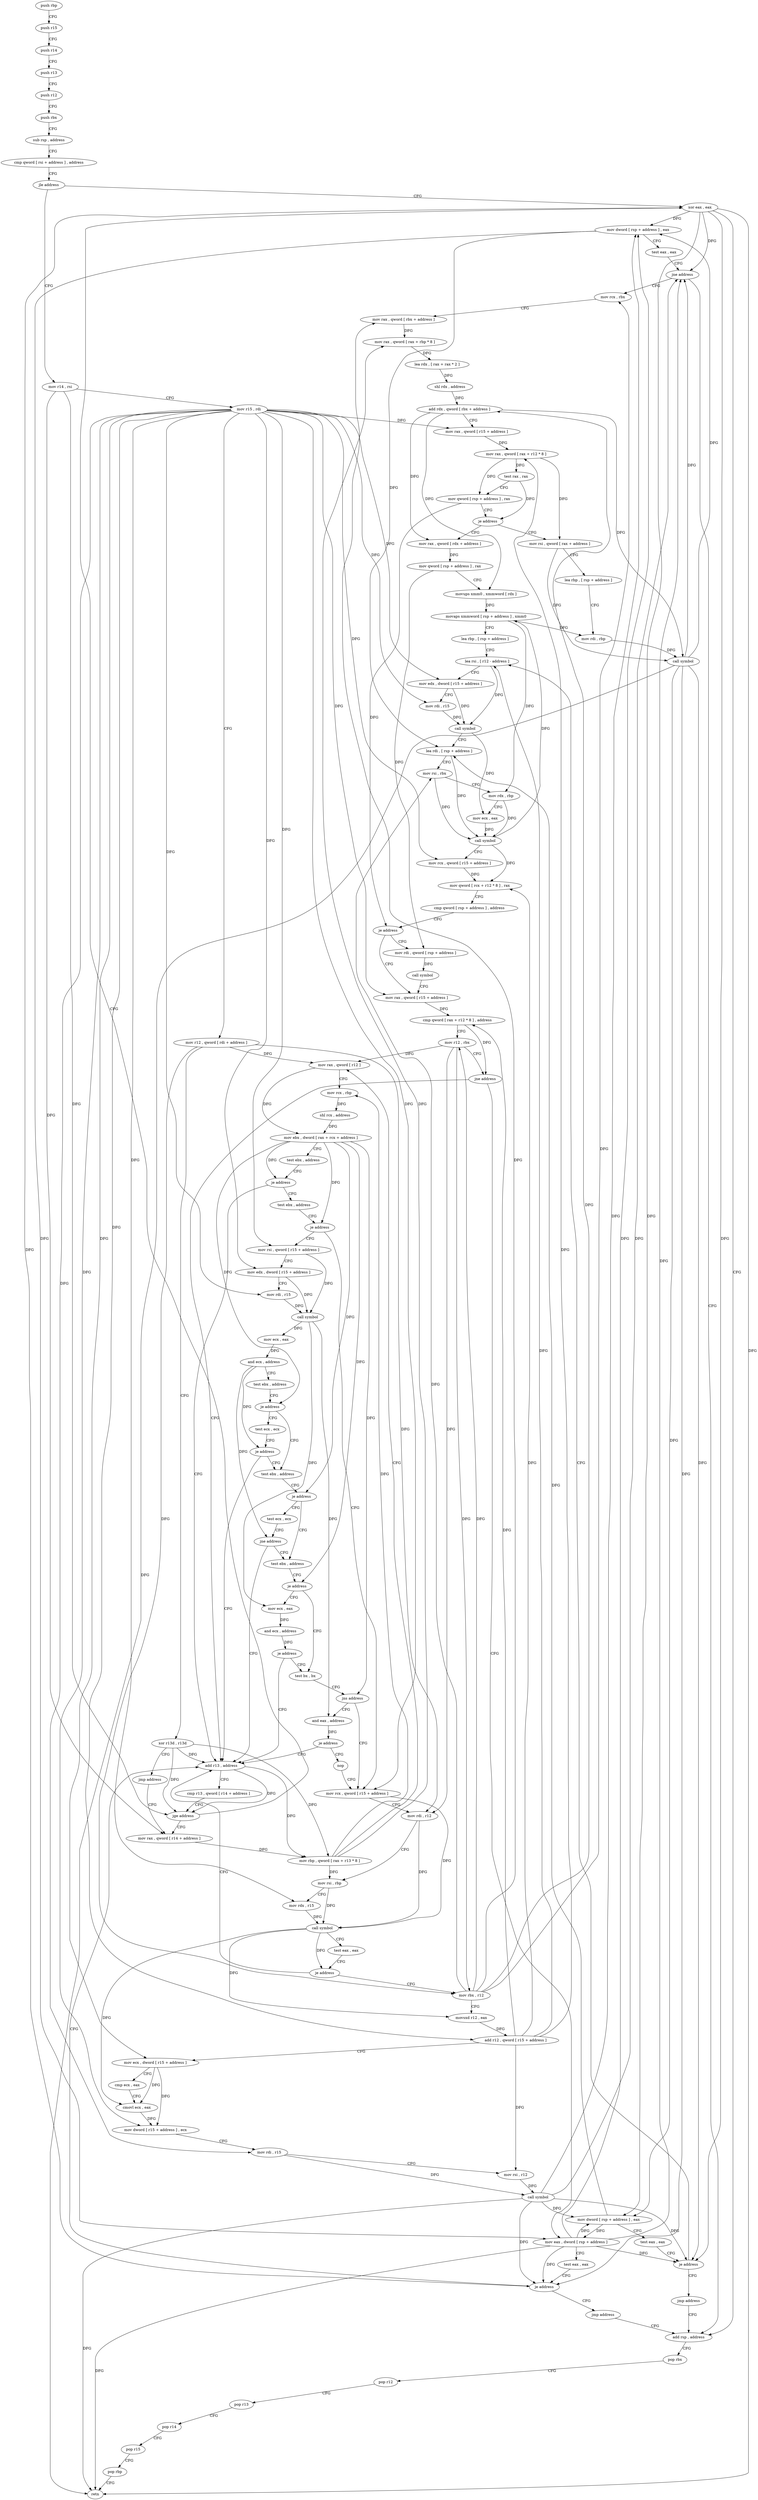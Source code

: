 digraph "func" {
"4256240" [label = "push rbp" ]
"4256241" [label = "push r15" ]
"4256243" [label = "push r14" ]
"4256245" [label = "push r13" ]
"4256247" [label = "push r12" ]
"4256249" [label = "push rbx" ]
"4256250" [label = "sub rsp , address" ]
"4256254" [label = "cmp qword [ rsi + address ] , address" ]
"4256259" [label = "jle address" ]
"4256689" [label = "xor eax , eax" ]
"4256265" [label = "mov r14 , rsi" ]
"4256691" [label = "add rsp , address" ]
"4256268" [label = "mov r15 , rdi" ]
"4256271" [label = "mov r12 , qword [ rdi + address ]" ]
"4256278" [label = "xor r13d , r13d" ]
"4256281" [label = "jmp address" ]
"4256302" [label = "mov rax , qword [ r14 + address ]" ]
"4256306" [label = "mov rbp , qword [ rax + r13 * 8 ]" ]
"4256310" [label = "mov rax , qword [ r12 ]" ]
"4256314" [label = "mov rcx , rbp" ]
"4256317" [label = "shl rcx , address" ]
"4256321" [label = "mov ebx , dword [ rax + rcx + address ]" ]
"4256325" [label = "test ebx , address" ]
"4256331" [label = "je address" ]
"4256288" [label = "add r13 , address" ]
"4256333" [label = "test ebx , address" ]
"4256292" [label = "cmp r13 , qword [ r14 + address ]" ]
"4256296" [label = "jge address" ]
"4256339" [label = "je address" ]
"4256416" [label = "mov rcx , qword [ r15 + address ]" ]
"4256341" [label = "mov rsi , qword [ r15 + address ]" ]
"4256420" [label = "mov rdi , r12" ]
"4256423" [label = "mov rsi , rbp" ]
"4256426" [label = "mov rdx , r15" ]
"4256429" [label = "call symbol" ]
"4256434" [label = "test eax , eax" ]
"4256436" [label = "je address" ]
"4256442" [label = "mov rbx , r12" ]
"4256345" [label = "mov edx , dword [ r15 + address ]" ]
"4256352" [label = "mov rdi , r15" ]
"4256355" [label = "call symbol" ]
"4256360" [label = "mov ecx , eax" ]
"4256362" [label = "and ecx , address" ]
"4256365" [label = "test ebx , address" ]
"4256371" [label = "je address" ]
"4256377" [label = "test ebx , address" ]
"4256373" [label = "test ecx , ecx" ]
"4256445" [label = "movsxd r12 , eax" ]
"4256448" [label = "add r12 , qword [ r15 + address ]" ]
"4256452" [label = "mov ecx , dword [ r15 + address ]" ]
"4256459" [label = "cmp ecx , eax" ]
"4256461" [label = "cmovl ecx , eax" ]
"4256464" [label = "mov dword [ r15 + address ] , ecx" ]
"4256471" [label = "mov rdi , r15" ]
"4256474" [label = "mov rsi , r12" ]
"4256477" [label = "call symbol" ]
"4256482" [label = "mov dword [ rsp + address ] , eax" ]
"4256486" [label = "test eax , eax" ]
"4256488" [label = "jne address" ]
"4256494" [label = "mov rcx , rbx" ]
"4256383" [label = "je address" ]
"4256389" [label = "test ebx , address" ]
"4256385" [label = "test ecx , ecx" ]
"4256375" [label = "je address" ]
"4256695" [label = "pop rbx" ]
"4256696" [label = "pop r12" ]
"4256698" [label = "pop r13" ]
"4256700" [label = "pop r14" ]
"4256702" [label = "pop r15" ]
"4256704" [label = "pop rbp" ]
"4256705" [label = "retn" ]
"4256497" [label = "mov rax , qword [ rbx + address ]" ]
"4256501" [label = "mov rax , qword [ rax + rbp * 8 ]" ]
"4256505" [label = "lea rdx , [ rax + rax * 2 ]" ]
"4256509" [label = "shl rdx , address" ]
"4256513" [label = "add rdx , qword [ rbx + address ]" ]
"4256517" [label = "mov rax , qword [ r15 + address ]" ]
"4256524" [label = "mov rax , qword [ rax + r12 * 8 ]" ]
"4256528" [label = "test rax , rax" ]
"4256531" [label = "mov qword [ rsp + address ] , rax" ]
"4256536" [label = "je address" ]
"4256565" [label = "mov rax , qword [ rdx + address ]" ]
"4256538" [label = "mov rsi , qword [ rax + address ]" ]
"4256395" [label = "je address" ]
"4256404" [label = "test bx , bx" ]
"4256397" [label = "mov ecx , eax" ]
"4256387" [label = "jne address" ]
"4256569" [label = "mov qword [ rsp + address ] , rax" ]
"4256574" [label = "movups xmm0 , xmmword [ rdx ]" ]
"4256577" [label = "movaps xmmword [ rsp + address ] , xmm0" ]
"4256582" [label = "lea rbp , [ rsp + address ]" ]
"4256587" [label = "lea rsi , [ r12 - address ]" ]
"4256542" [label = "lea rbp , [ rsp + address ]" ]
"4256547" [label = "mov rdi , rbp" ]
"4256550" [label = "call symbol" ]
"4256555" [label = "mov dword [ rsp + address ] , eax" ]
"4256559" [label = "test eax , eax" ]
"4256561" [label = "je address" ]
"4256563" [label = "jmp address" ]
"4256407" [label = "jns address" ]
"4256409" [label = "and eax , address" ]
"4256399" [label = "and ecx , address" ]
"4256402" [label = "je address" ]
"4256654" [label = "mov rax , qword [ r15 + address ]" ]
"4256661" [label = "cmp qword [ rax + r12 * 8 ] , address" ]
"4256666" [label = "mov r12 , rbx" ]
"4256669" [label = "jne address" ]
"4256675" [label = "mov eax , dword [ rsp + address ]" ]
"4256644" [label = "mov rdi , qword [ rsp + address ]" ]
"4256649" [label = "call symbol" ]
"4256592" [label = "mov edx , dword [ r15 + address ]" ]
"4256599" [label = "mov rdi , r15" ]
"4256602" [label = "call symbol" ]
"4256607" [label = "lea rdi , [ rsp + address ]" ]
"4256612" [label = "mov rsi , rbx" ]
"4256615" [label = "mov rdx , rbp" ]
"4256618" [label = "mov ecx , eax" ]
"4256620" [label = "call symbol" ]
"4256625" [label = "mov rcx , qword [ r15 + address ]" ]
"4256632" [label = "mov qword [ rcx + r12 * 8 ] , rax" ]
"4256636" [label = "cmp qword [ rsp + address ] , address" ]
"4256642" [label = "je address" ]
"4256412" [label = "je address" ]
"4256414" [label = "nop" ]
"4256679" [label = "test eax , eax" ]
"4256681" [label = "je address" ]
"4256687" [label = "jmp address" ]
"4256240" -> "4256241" [ label = "CFG" ]
"4256241" -> "4256243" [ label = "CFG" ]
"4256243" -> "4256245" [ label = "CFG" ]
"4256245" -> "4256247" [ label = "CFG" ]
"4256247" -> "4256249" [ label = "CFG" ]
"4256249" -> "4256250" [ label = "CFG" ]
"4256250" -> "4256254" [ label = "CFG" ]
"4256254" -> "4256259" [ label = "CFG" ]
"4256259" -> "4256689" [ label = "CFG" ]
"4256259" -> "4256265" [ label = "CFG" ]
"4256689" -> "4256691" [ label = "CFG" ]
"4256689" -> "4256705" [ label = "DFG" ]
"4256689" -> "4256482" [ label = "DFG" ]
"4256689" -> "4256488" [ label = "DFG" ]
"4256689" -> "4256555" [ label = "DFG" ]
"4256689" -> "4256561" [ label = "DFG" ]
"4256689" -> "4256681" [ label = "DFG" ]
"4256265" -> "4256268" [ label = "CFG" ]
"4256265" -> "4256302" [ label = "DFG" ]
"4256265" -> "4256296" [ label = "DFG" ]
"4256691" -> "4256695" [ label = "CFG" ]
"4256268" -> "4256271" [ label = "CFG" ]
"4256268" -> "4256416" [ label = "DFG" ]
"4256268" -> "4256426" [ label = "DFG" ]
"4256268" -> "4256341" [ label = "DFG" ]
"4256268" -> "4256345" [ label = "DFG" ]
"4256268" -> "4256352" [ label = "DFG" ]
"4256268" -> "4256448" [ label = "DFG" ]
"4256268" -> "4256452" [ label = "DFG" ]
"4256268" -> "4256464" [ label = "DFG" ]
"4256268" -> "4256471" [ label = "DFG" ]
"4256268" -> "4256517" [ label = "DFG" ]
"4256268" -> "4256592" [ label = "DFG" ]
"4256268" -> "4256599" [ label = "DFG" ]
"4256268" -> "4256625" [ label = "DFG" ]
"4256268" -> "4256654" [ label = "DFG" ]
"4256271" -> "4256278" [ label = "CFG" ]
"4256271" -> "4256310" [ label = "DFG" ]
"4256271" -> "4256420" [ label = "DFG" ]
"4256271" -> "4256442" [ label = "DFG" ]
"4256278" -> "4256281" [ label = "CFG" ]
"4256278" -> "4256306" [ label = "DFG" ]
"4256278" -> "4256288" [ label = "DFG" ]
"4256278" -> "4256296" [ label = "DFG" ]
"4256281" -> "4256302" [ label = "CFG" ]
"4256302" -> "4256306" [ label = "DFG" ]
"4256306" -> "4256310" [ label = "CFG" ]
"4256306" -> "4256314" [ label = "DFG" ]
"4256306" -> "4256423" [ label = "DFG" ]
"4256306" -> "4256501" [ label = "DFG" ]
"4256310" -> "4256314" [ label = "CFG" ]
"4256310" -> "4256321" [ label = "DFG" ]
"4256314" -> "4256317" [ label = "DFG" ]
"4256317" -> "4256321" [ label = "DFG" ]
"4256321" -> "4256325" [ label = "CFG" ]
"4256321" -> "4256331" [ label = "DFG" ]
"4256321" -> "4256339" [ label = "DFG" ]
"4256321" -> "4256371" [ label = "DFG" ]
"4256321" -> "4256383" [ label = "DFG" ]
"4256321" -> "4256395" [ label = "DFG" ]
"4256321" -> "4256407" [ label = "DFG" ]
"4256325" -> "4256331" [ label = "CFG" ]
"4256331" -> "4256288" [ label = "CFG" ]
"4256331" -> "4256333" [ label = "CFG" ]
"4256288" -> "4256292" [ label = "CFG" ]
"4256288" -> "4256306" [ label = "DFG" ]
"4256288" -> "4256296" [ label = "DFG" ]
"4256333" -> "4256339" [ label = "CFG" ]
"4256292" -> "4256296" [ label = "CFG" ]
"4256296" -> "4256689" [ label = "CFG" ]
"4256296" -> "4256302" [ label = "CFG" ]
"4256339" -> "4256416" [ label = "CFG" ]
"4256339" -> "4256341" [ label = "CFG" ]
"4256416" -> "4256420" [ label = "CFG" ]
"4256416" -> "4256429" [ label = "DFG" ]
"4256341" -> "4256345" [ label = "CFG" ]
"4256341" -> "4256355" [ label = "DFG" ]
"4256420" -> "4256423" [ label = "CFG" ]
"4256420" -> "4256429" [ label = "DFG" ]
"4256423" -> "4256426" [ label = "CFG" ]
"4256423" -> "4256429" [ label = "DFG" ]
"4256426" -> "4256429" [ label = "DFG" ]
"4256429" -> "4256434" [ label = "CFG" ]
"4256429" -> "4256436" [ label = "DFG" ]
"4256429" -> "4256445" [ label = "DFG" ]
"4256429" -> "4256461" [ label = "DFG" ]
"4256434" -> "4256436" [ label = "CFG" ]
"4256436" -> "4256288" [ label = "CFG" ]
"4256436" -> "4256442" [ label = "CFG" ]
"4256442" -> "4256445" [ label = "CFG" ]
"4256442" -> "4256494" [ label = "DFG" ]
"4256442" -> "4256497" [ label = "DFG" ]
"4256442" -> "4256513" [ label = "DFG" ]
"4256442" -> "4256612" [ label = "DFG" ]
"4256442" -> "4256666" [ label = "DFG" ]
"4256345" -> "4256352" [ label = "CFG" ]
"4256345" -> "4256355" [ label = "DFG" ]
"4256352" -> "4256355" [ label = "DFG" ]
"4256355" -> "4256360" [ label = "DFG" ]
"4256355" -> "4256397" [ label = "DFG" ]
"4256355" -> "4256409" [ label = "DFG" ]
"4256360" -> "4256362" [ label = "DFG" ]
"4256362" -> "4256365" [ label = "CFG" ]
"4256362" -> "4256375" [ label = "DFG" ]
"4256362" -> "4256387" [ label = "DFG" ]
"4256365" -> "4256371" [ label = "CFG" ]
"4256371" -> "4256377" [ label = "CFG" ]
"4256371" -> "4256373" [ label = "CFG" ]
"4256377" -> "4256383" [ label = "CFG" ]
"4256373" -> "4256375" [ label = "CFG" ]
"4256445" -> "4256448" [ label = "DFG" ]
"4256448" -> "4256452" [ label = "CFG" ]
"4256448" -> "4256474" [ label = "DFG" ]
"4256448" -> "4256524" [ label = "DFG" ]
"4256448" -> "4256587" [ label = "DFG" ]
"4256448" -> "4256632" [ label = "DFG" ]
"4256448" -> "4256661" [ label = "DFG" ]
"4256452" -> "4256459" [ label = "CFG" ]
"4256452" -> "4256461" [ label = "DFG" ]
"4256452" -> "4256464" [ label = "DFG" ]
"4256459" -> "4256461" [ label = "CFG" ]
"4256461" -> "4256464" [ label = "DFG" ]
"4256464" -> "4256471" [ label = "CFG" ]
"4256471" -> "4256474" [ label = "CFG" ]
"4256471" -> "4256477" [ label = "DFG" ]
"4256474" -> "4256477" [ label = "DFG" ]
"4256477" -> "4256482" [ label = "DFG" ]
"4256477" -> "4256705" [ label = "DFG" ]
"4256477" -> "4256488" [ label = "DFG" ]
"4256477" -> "4256555" [ label = "DFG" ]
"4256477" -> "4256561" [ label = "DFG" ]
"4256477" -> "4256681" [ label = "DFG" ]
"4256482" -> "4256486" [ label = "CFG" ]
"4256482" -> "4256675" [ label = "DFG" ]
"4256482" -> "4256607" [ label = "DFG" ]
"4256486" -> "4256488" [ label = "CFG" ]
"4256488" -> "4256691" [ label = "CFG" ]
"4256488" -> "4256494" [ label = "CFG" ]
"4256494" -> "4256497" [ label = "CFG" ]
"4256383" -> "4256389" [ label = "CFG" ]
"4256383" -> "4256385" [ label = "CFG" ]
"4256389" -> "4256395" [ label = "CFG" ]
"4256385" -> "4256387" [ label = "CFG" ]
"4256375" -> "4256288" [ label = "CFG" ]
"4256375" -> "4256377" [ label = "CFG" ]
"4256695" -> "4256696" [ label = "CFG" ]
"4256696" -> "4256698" [ label = "CFG" ]
"4256698" -> "4256700" [ label = "CFG" ]
"4256700" -> "4256702" [ label = "CFG" ]
"4256702" -> "4256704" [ label = "CFG" ]
"4256704" -> "4256705" [ label = "CFG" ]
"4256497" -> "4256501" [ label = "DFG" ]
"4256501" -> "4256505" [ label = "DFG" ]
"4256505" -> "4256509" [ label = "DFG" ]
"4256509" -> "4256513" [ label = "DFG" ]
"4256513" -> "4256517" [ label = "CFG" ]
"4256513" -> "4256565" [ label = "DFG" ]
"4256513" -> "4256574" [ label = "DFG" ]
"4256513" -> "4256550" [ label = "DFG" ]
"4256517" -> "4256524" [ label = "DFG" ]
"4256524" -> "4256528" [ label = "DFG" ]
"4256524" -> "4256531" [ label = "DFG" ]
"4256524" -> "4256538" [ label = "DFG" ]
"4256528" -> "4256531" [ label = "CFG" ]
"4256528" -> "4256536" [ label = "DFG" ]
"4256531" -> "4256536" [ label = "CFG" ]
"4256531" -> "4256642" [ label = "DFG" ]
"4256536" -> "4256565" [ label = "CFG" ]
"4256536" -> "4256538" [ label = "CFG" ]
"4256565" -> "4256569" [ label = "DFG" ]
"4256538" -> "4256542" [ label = "CFG" ]
"4256538" -> "4256550" [ label = "DFG" ]
"4256395" -> "4256404" [ label = "CFG" ]
"4256395" -> "4256397" [ label = "CFG" ]
"4256404" -> "4256407" [ label = "CFG" ]
"4256397" -> "4256399" [ label = "DFG" ]
"4256387" -> "4256288" [ label = "CFG" ]
"4256387" -> "4256389" [ label = "CFG" ]
"4256569" -> "4256574" [ label = "CFG" ]
"4256569" -> "4256644" [ label = "DFG" ]
"4256574" -> "4256577" [ label = "DFG" ]
"4256577" -> "4256582" [ label = "CFG" ]
"4256577" -> "4256547" [ label = "DFG" ]
"4256577" -> "4256615" [ label = "DFG" ]
"4256582" -> "4256587" [ label = "CFG" ]
"4256587" -> "4256592" [ label = "CFG" ]
"4256587" -> "4256602" [ label = "DFG" ]
"4256542" -> "4256547" [ label = "CFG" ]
"4256547" -> "4256550" [ label = "DFG" ]
"4256550" -> "4256555" [ label = "DFG" ]
"4256550" -> "4256482" [ label = "DFG" ]
"4256550" -> "4256488" [ label = "DFG" ]
"4256550" -> "4256705" [ label = "DFG" ]
"4256550" -> "4256561" [ label = "DFG" ]
"4256550" -> "4256681" [ label = "DFG" ]
"4256555" -> "4256559" [ label = "CFG" ]
"4256555" -> "4256675" [ label = "DFG" ]
"4256555" -> "4256607" [ label = "DFG" ]
"4256559" -> "4256561" [ label = "CFG" ]
"4256561" -> "4256587" [ label = "CFG" ]
"4256561" -> "4256563" [ label = "CFG" ]
"4256563" -> "4256691" [ label = "CFG" ]
"4256407" -> "4256416" [ label = "CFG" ]
"4256407" -> "4256409" [ label = "CFG" ]
"4256409" -> "4256412" [ label = "DFG" ]
"4256399" -> "4256402" [ label = "DFG" ]
"4256402" -> "4256288" [ label = "CFG" ]
"4256402" -> "4256404" [ label = "CFG" ]
"4256654" -> "4256661" [ label = "DFG" ]
"4256661" -> "4256666" [ label = "CFG" ]
"4256661" -> "4256669" [ label = "DFG" ]
"4256666" -> "4256669" [ label = "CFG" ]
"4256666" -> "4256310" [ label = "DFG" ]
"4256666" -> "4256420" [ label = "DFG" ]
"4256666" -> "4256442" [ label = "DFG" ]
"4256669" -> "4256288" [ label = "CFG" ]
"4256669" -> "4256675" [ label = "CFG" ]
"4256675" -> "4256679" [ label = "CFG" ]
"4256675" -> "4256482" [ label = "DFG" ]
"4256675" -> "4256488" [ label = "DFG" ]
"4256675" -> "4256555" [ label = "DFG" ]
"4256675" -> "4256561" [ label = "DFG" ]
"4256675" -> "4256705" [ label = "DFG" ]
"4256675" -> "4256681" [ label = "DFG" ]
"4256644" -> "4256649" [ label = "DFG" ]
"4256649" -> "4256654" [ label = "CFG" ]
"4256592" -> "4256599" [ label = "CFG" ]
"4256592" -> "4256602" [ label = "DFG" ]
"4256599" -> "4256602" [ label = "DFG" ]
"4256602" -> "4256607" [ label = "CFG" ]
"4256602" -> "4256618" [ label = "DFG" ]
"4256607" -> "4256612" [ label = "CFG" ]
"4256607" -> "4256620" [ label = "DFG" ]
"4256612" -> "4256615" [ label = "CFG" ]
"4256612" -> "4256620" [ label = "DFG" ]
"4256615" -> "4256618" [ label = "CFG" ]
"4256615" -> "4256620" [ label = "DFG" ]
"4256618" -> "4256620" [ label = "DFG" ]
"4256620" -> "4256625" [ label = "CFG" ]
"4256620" -> "4256577" [ label = "DFG" ]
"4256620" -> "4256632" [ label = "DFG" ]
"4256625" -> "4256632" [ label = "DFG" ]
"4256632" -> "4256636" [ label = "CFG" ]
"4256636" -> "4256642" [ label = "CFG" ]
"4256642" -> "4256654" [ label = "CFG" ]
"4256642" -> "4256644" [ label = "CFG" ]
"4256412" -> "4256288" [ label = "CFG" ]
"4256412" -> "4256414" [ label = "CFG" ]
"4256414" -> "4256416" [ label = "CFG" ]
"4256679" -> "4256681" [ label = "CFG" ]
"4256681" -> "4256288" [ label = "CFG" ]
"4256681" -> "4256687" [ label = "CFG" ]
"4256687" -> "4256691" [ label = "CFG" ]
}

